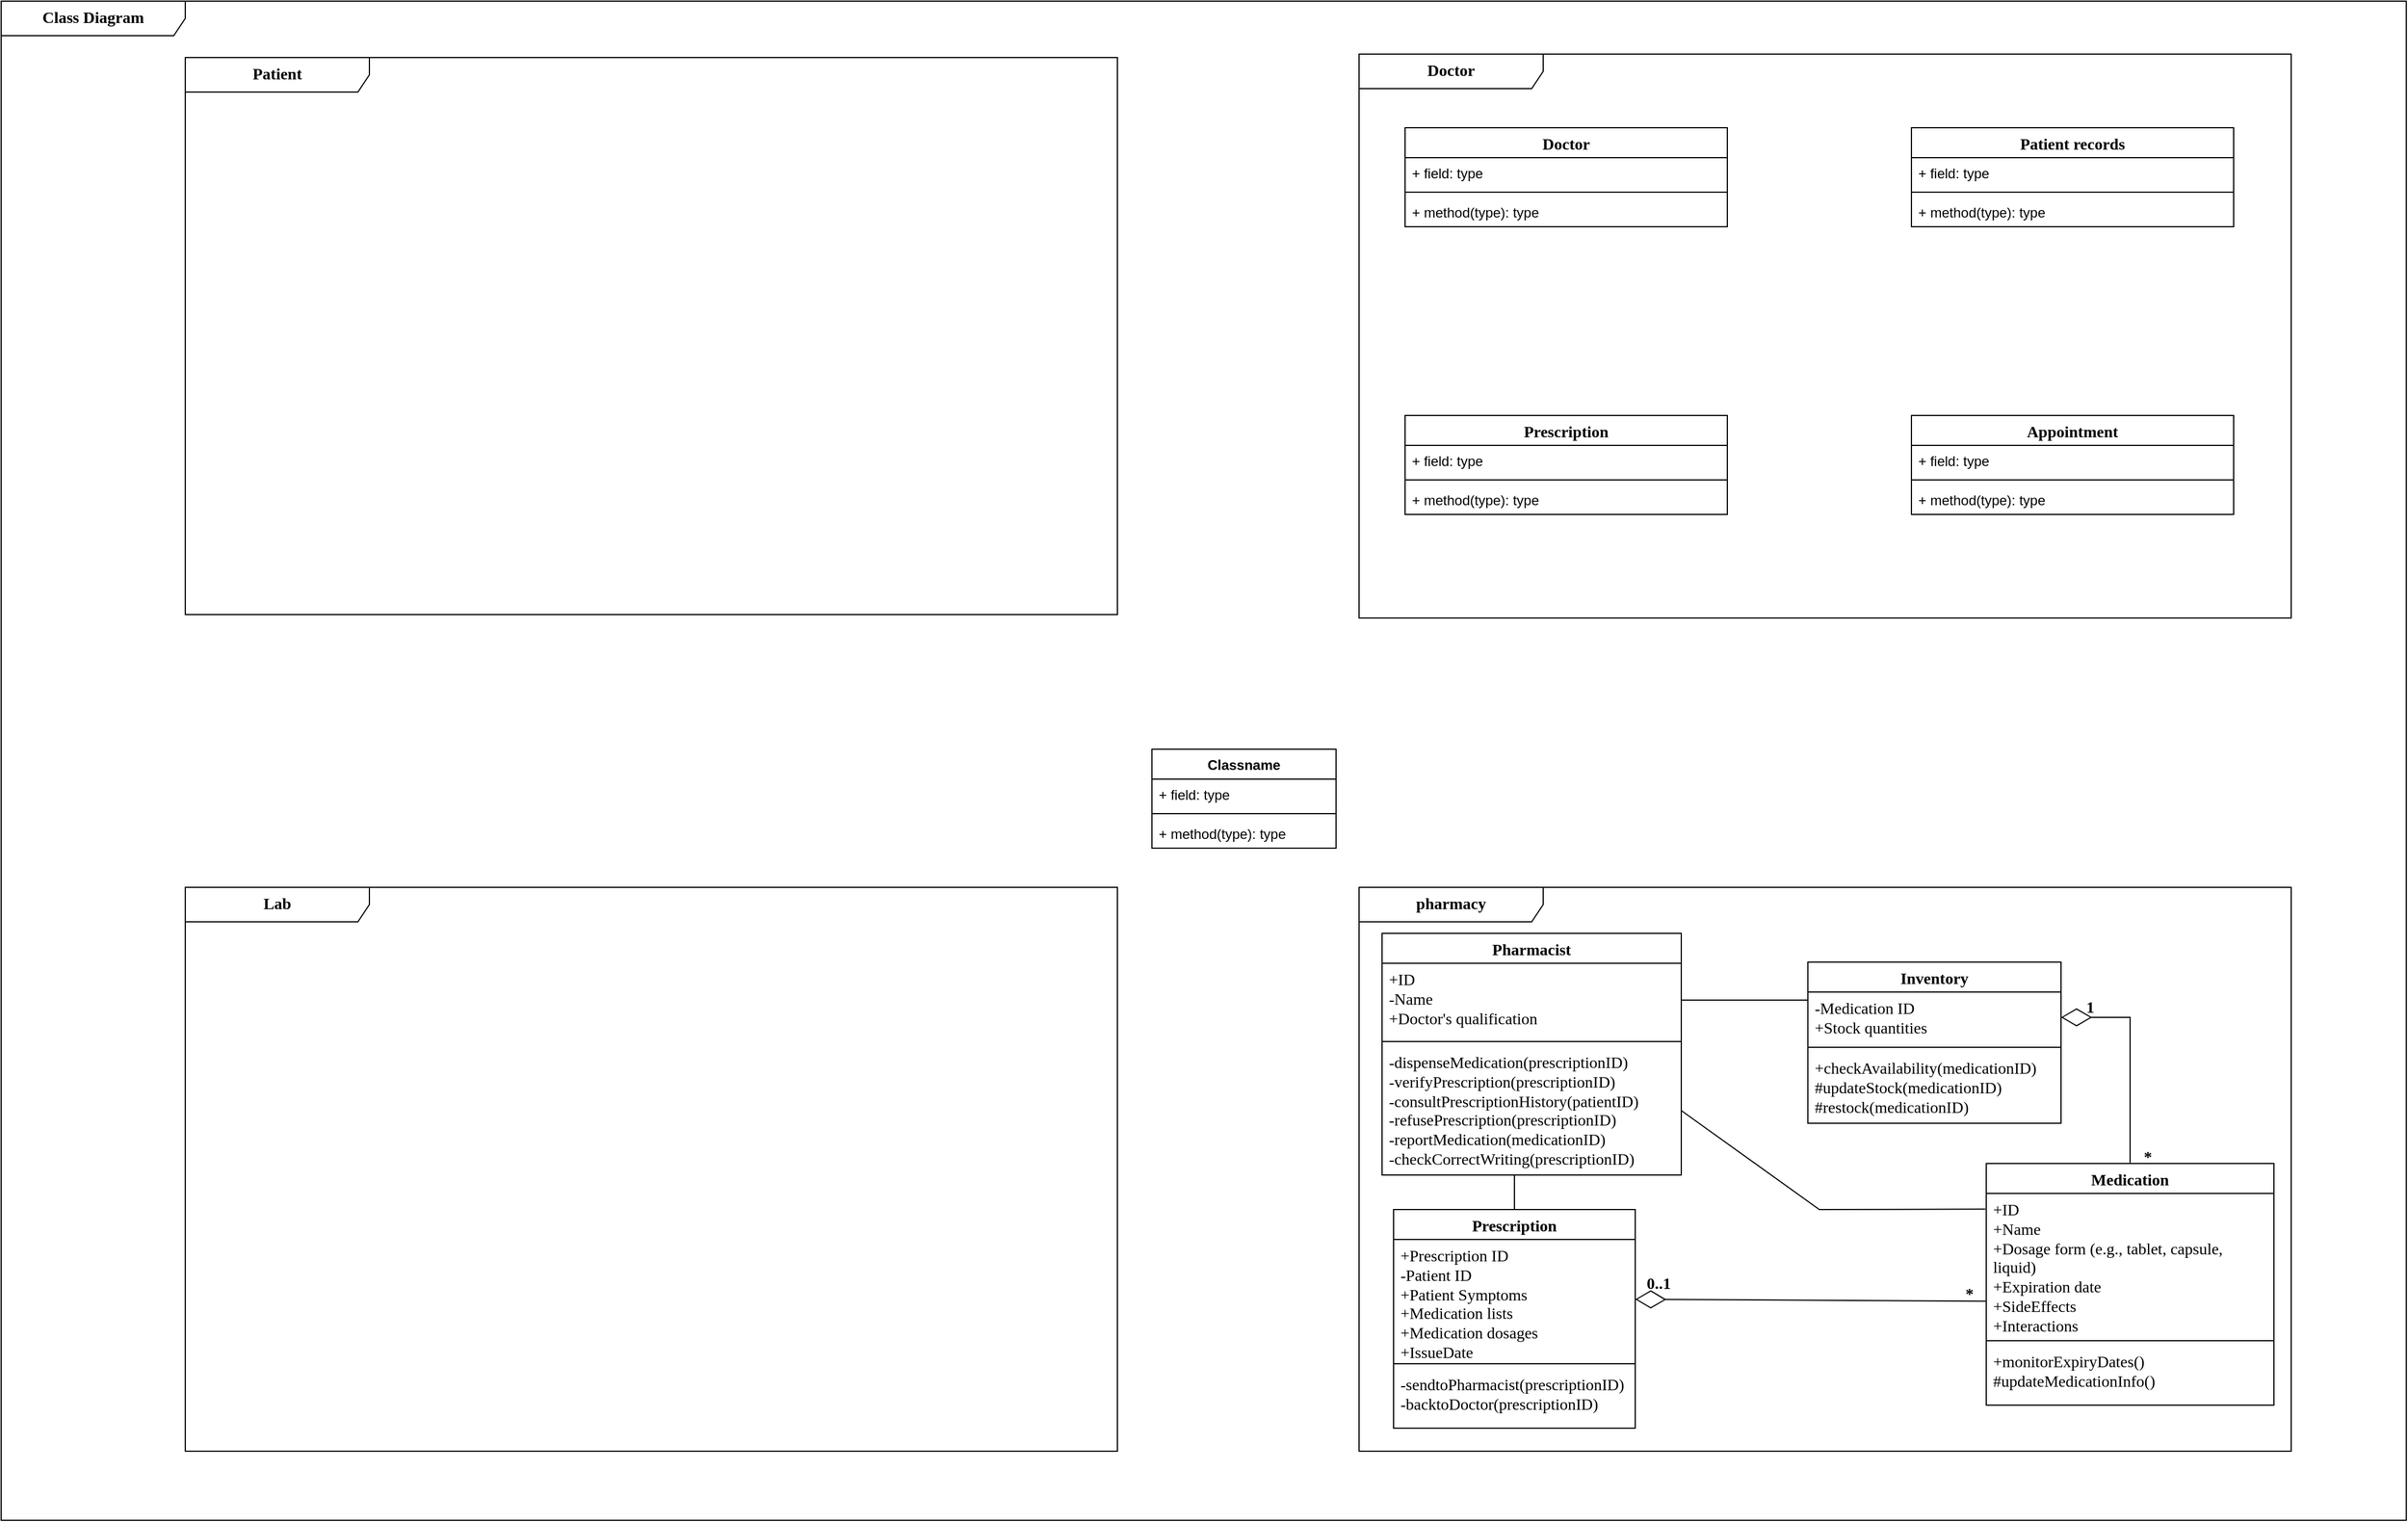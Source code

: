 <mxfile version="22.1.5" type="github">
  <diagram name="第 1 页" id="TqKDPVgios2m9M21Ib9q">
    <mxGraphModel dx="2592" dy="1640" grid="1" gridSize="10" guides="1" tooltips="1" connect="1" arrows="1" fold="1" page="1" pageScale="1" pageWidth="1169" pageHeight="827" math="0" shadow="0">
      <root>
        <mxCell id="0" />
        <mxCell id="1" parent="0" />
        <mxCell id="pDn7NoU3bp8SHhcb_bqM-1" value="&lt;font size=&quot;1&quot; face=&quot;Times New Roman&quot;&gt;&lt;b style=&quot;font-size: 14px;&quot;&gt;pharmacy&lt;/b&gt;&lt;/font&gt;" style="shape=umlFrame;whiteSpace=wrap;html=1;pointerEvents=0;recursiveResize=0;container=1;collapsible=0;width=160;" parent="1" vertex="1">
          <mxGeometry x="170" y="220" width="810" height="490" as="geometry" />
        </mxCell>
        <mxCell id="pDn7NoU3bp8SHhcb_bqM-29" value="Medication" style="swimlane;fontStyle=1;align=center;verticalAlign=top;childLayout=stackLayout;horizontal=1;startSize=26;horizontalStack=0;resizeParent=1;resizeParentMax=0;resizeLast=0;collapsible=1;marginBottom=0;whiteSpace=wrap;html=1;fontFamily=Times New Roman;fontSize=14;" parent="pDn7NoU3bp8SHhcb_bqM-1" vertex="1">
          <mxGeometry x="545" y="240" width="250" height="210" as="geometry" />
        </mxCell>
        <mxCell id="pDn7NoU3bp8SHhcb_bqM-30" value="+ID&lt;br&gt;+Name&lt;br style=&quot;font-size: 14px;&quot;&gt;+Dosage form (e.g., tablet, capsule, liquid)&lt;br style=&quot;font-size: 14px;&quot;&gt;+Expiration date&lt;br&gt;+SideEffects&lt;br&gt;+Interactions" style="text;strokeColor=none;fillColor=none;align=left;verticalAlign=top;spacingLeft=4;spacingRight=4;overflow=hidden;rotatable=0;points=[[0,0.5],[1,0.5]];portConstraint=eastwest;whiteSpace=wrap;html=1;fontFamily=Times New Roman;fontSize=14;" parent="pDn7NoU3bp8SHhcb_bqM-29" vertex="1">
          <mxGeometry y="26" width="250" height="124" as="geometry" />
        </mxCell>
        <mxCell id="pDn7NoU3bp8SHhcb_bqM-31" value="" style="line;strokeWidth=1;fillColor=none;align=left;verticalAlign=middle;spacingTop=-1;spacingLeft=3;spacingRight=3;rotatable=0;labelPosition=right;points=[];portConstraint=eastwest;strokeColor=inherit;" parent="pDn7NoU3bp8SHhcb_bqM-29" vertex="1">
          <mxGeometry y="150" width="250" height="8" as="geometry" />
        </mxCell>
        <mxCell id="pDn7NoU3bp8SHhcb_bqM-32" value="+monitorExpiryDates()&lt;br&gt;#updateMedicationInfo()&lt;br&gt;" style="text;strokeColor=none;fillColor=none;align=left;verticalAlign=top;spacingLeft=4;spacingRight=4;overflow=hidden;rotatable=0;points=[[0,0.5],[1,0.5]];portConstraint=eastwest;whiteSpace=wrap;html=1;fontFamily=Times New Roman;fontSize=14;" parent="pDn7NoU3bp8SHhcb_bqM-29" vertex="1">
          <mxGeometry y="158" width="250" height="52" as="geometry" />
        </mxCell>
        <mxCell id="pDn7NoU3bp8SHhcb_bqM-25" value="Inventory" style="swimlane;fontStyle=1;align=center;verticalAlign=top;childLayout=stackLayout;horizontal=1;startSize=26;horizontalStack=0;resizeParent=1;resizeParentMax=0;resizeLast=0;collapsible=1;marginBottom=0;whiteSpace=wrap;html=1;fontFamily=Times New Roman;fontSize=14;" parent="pDn7NoU3bp8SHhcb_bqM-1" vertex="1">
          <mxGeometry x="390" y="65" width="220" height="140" as="geometry" />
        </mxCell>
        <mxCell id="pDn7NoU3bp8SHhcb_bqM-26" value="-Medication ID&lt;br style=&quot;font-size: 14px;&quot;&gt;+Stock quantities" style="text;strokeColor=none;fillColor=none;align=left;verticalAlign=top;spacingLeft=4;spacingRight=4;overflow=hidden;rotatable=0;points=[[0,0.5],[1,0.5]];portConstraint=eastwest;whiteSpace=wrap;html=1;fontFamily=Times New Roman;fontSize=14;" parent="pDn7NoU3bp8SHhcb_bqM-25" vertex="1">
          <mxGeometry y="26" width="220" height="44" as="geometry" />
        </mxCell>
        <mxCell id="pDn7NoU3bp8SHhcb_bqM-27" value="" style="line;strokeWidth=1;fillColor=none;align=left;verticalAlign=middle;spacingTop=-1;spacingLeft=3;spacingRight=3;rotatable=0;labelPosition=right;points=[];portConstraint=eastwest;strokeColor=inherit;" parent="pDn7NoU3bp8SHhcb_bqM-25" vertex="1">
          <mxGeometry y="70" width="220" height="8" as="geometry" />
        </mxCell>
        <mxCell id="pDn7NoU3bp8SHhcb_bqM-28" value="+checkAvailability(medicationID)&lt;br&gt;#updateStock(medicationID)&lt;br&gt;#restock(medicationID)" style="text;strokeColor=none;fillColor=none;align=left;verticalAlign=top;spacingLeft=4;spacingRight=4;overflow=hidden;rotatable=0;points=[[0,0.5],[1,0.5]];portConstraint=eastwest;whiteSpace=wrap;html=1;fontFamily=Times New Roman;fontSize=14;" parent="pDn7NoU3bp8SHhcb_bqM-25" vertex="1">
          <mxGeometry y="78" width="220" height="62" as="geometry" />
        </mxCell>
        <mxCell id="pDn7NoU3bp8SHhcb_bqM-21" value="&lt;font style=&quot;font-size: 14px;&quot;&gt;Prescription&lt;/font&gt;" style="swimlane;fontStyle=1;align=center;verticalAlign=top;childLayout=stackLayout;horizontal=1;startSize=26;horizontalStack=0;resizeParent=1;resizeParentMax=0;resizeLast=0;collapsible=1;marginBottom=0;whiteSpace=wrap;html=1;fontFamily=Times New Roman;" parent="pDn7NoU3bp8SHhcb_bqM-1" vertex="1">
          <mxGeometry x="30" y="280" width="210" height="190" as="geometry">
            <mxRectangle x="30" y="280" width="110" height="30" as="alternateBounds" />
          </mxGeometry>
        </mxCell>
        <mxCell id="pDn7NoU3bp8SHhcb_bqM-22" value="+Prescription ID&lt;br&gt;-Patient ID&lt;br style=&quot;font-size: 14px;&quot;&gt;+Patient Symptoms&lt;br style=&quot;font-size: 14px;&quot;&gt;+Medication lists&lt;br style=&quot;font-size: 14px;&quot;&gt;+Medication dosages&lt;br&gt;+IssueDate" style="text;strokeColor=none;fillColor=none;align=left;verticalAlign=top;spacingLeft=4;spacingRight=4;overflow=hidden;rotatable=0;points=[[0,0.5],[1,0.5]];portConstraint=eastwest;whiteSpace=wrap;html=1;fontFamily=Times New Roman;fontSize=14;" parent="pDn7NoU3bp8SHhcb_bqM-21" vertex="1">
          <mxGeometry y="26" width="210" height="104" as="geometry" />
        </mxCell>
        <mxCell id="pDn7NoU3bp8SHhcb_bqM-23" value="" style="line;strokeWidth=1;fillColor=none;align=left;verticalAlign=middle;spacingTop=-1;spacingLeft=3;spacingRight=3;rotatable=0;labelPosition=right;points=[];portConstraint=eastwest;strokeColor=inherit;" parent="pDn7NoU3bp8SHhcb_bqM-21" vertex="1">
          <mxGeometry y="130" width="210" height="8" as="geometry" />
        </mxCell>
        <mxCell id="pDn7NoU3bp8SHhcb_bqM-24" value="-sendtoPharmacist(prescriptionID)&lt;br&gt;-backtoDoctor(prescriptionID)" style="text;strokeColor=none;fillColor=none;align=left;verticalAlign=top;spacingLeft=4;spacingRight=4;overflow=hidden;rotatable=0;points=[[0,0.5],[1,0.5]];portConstraint=eastwest;whiteSpace=wrap;html=1;fontFamily=Times New Roman;fontSize=14;" parent="pDn7NoU3bp8SHhcb_bqM-21" vertex="1">
          <mxGeometry y="138" width="210" height="52" as="geometry" />
        </mxCell>
        <mxCell id="pDn7NoU3bp8SHhcb_bqM-17" value="&lt;font style=&quot;font-size: 14px;&quot; face=&quot;Times New Roman&quot;&gt;Pharmacist&lt;/font&gt;" style="swimlane;fontStyle=1;align=center;verticalAlign=top;childLayout=stackLayout;horizontal=1;startSize=26;horizontalStack=0;resizeParent=1;resizeParentMax=0;resizeLast=0;collapsible=1;marginBottom=0;whiteSpace=wrap;html=1;" parent="pDn7NoU3bp8SHhcb_bqM-1" vertex="1">
          <mxGeometry x="20" y="40" width="260" height="210" as="geometry" />
        </mxCell>
        <mxCell id="pDn7NoU3bp8SHhcb_bqM-18" value="+ID&lt;br&gt;-Name&lt;br style=&quot;font-size: 14px;&quot;&gt;+Doctor&#39;s qualification" style="text;strokeColor=none;fillColor=none;align=left;verticalAlign=top;spacingLeft=4;spacingRight=4;overflow=hidden;rotatable=0;points=[[0,0.5],[1,0.5]];portConstraint=eastwest;whiteSpace=wrap;html=1;fontFamily=Times New Roman;fontSize=14;" parent="pDn7NoU3bp8SHhcb_bqM-17" vertex="1">
          <mxGeometry y="26" width="260" height="64" as="geometry" />
        </mxCell>
        <mxCell id="pDn7NoU3bp8SHhcb_bqM-19" value="" style="line;strokeWidth=1;fillColor=none;align=left;verticalAlign=middle;spacingTop=-1;spacingLeft=3;spacingRight=3;rotatable=0;labelPosition=right;points=[];portConstraint=eastwest;strokeColor=inherit;" parent="pDn7NoU3bp8SHhcb_bqM-17" vertex="1">
          <mxGeometry y="90" width="260" height="8" as="geometry" />
        </mxCell>
        <mxCell id="pDn7NoU3bp8SHhcb_bqM-20" value="&lt;font style=&quot;font-size: 14px;&quot;&gt;-dispenseMedication(prescriptionID)&lt;br style=&quot;font-size: 14px;&quot;&gt;&lt;/font&gt;-verifyPrescription(prescriptionID)&lt;br&gt;&lt;font style=&quot;font-size: 14px;&quot;&gt;-consultPrescriptionHistory(patientID)&lt;br&gt;-refusePrescription(prescriptionID)&lt;br&gt;-reportMedication(medicationID)&lt;br&gt;-checkCorrectWriting(prescriptionID)&lt;br style=&quot;font-size: 14px;&quot;&gt;&lt;/font&gt;" style="text;strokeColor=none;fillColor=none;align=left;verticalAlign=top;spacingLeft=4;spacingRight=4;overflow=hidden;rotatable=0;points=[[0,0.5],[1,0.5]];portConstraint=eastwest;whiteSpace=wrap;html=1;fontFamily=Times New Roman;fontSize=14;" parent="pDn7NoU3bp8SHhcb_bqM-17" vertex="1">
          <mxGeometry y="98" width="260" height="112" as="geometry" />
        </mxCell>
        <mxCell id="pDn7NoU3bp8SHhcb_bqM-35" value="" style="endArrow=diamondThin;endFill=0;endSize=24;html=1;rounded=0;exitX=1;exitY=0.687;exitDx=0;exitDy=0;entryX=1;entryY=0.5;entryDx=0;entryDy=0;exitPerimeter=0;" parent="pDn7NoU3bp8SHhcb_bqM-1" source="pDn7NoU3bp8SHhcb_bqM-40" target="pDn7NoU3bp8SHhcb_bqM-22" edge="1">
          <mxGeometry width="160" relative="1" as="geometry">
            <mxPoint x="545" y="320" as="sourcePoint" />
            <mxPoint x="190" y="358" as="targetPoint" />
          </mxGeometry>
        </mxCell>
        <mxCell id="pDn7NoU3bp8SHhcb_bqM-38" value="" style="endArrow=diamondThin;endFill=0;endSize=24;html=1;rounded=0;exitX=0.5;exitY=0;exitDx=0;exitDy=0;entryX=1;entryY=0.5;entryDx=0;entryDy=0;" parent="pDn7NoU3bp8SHhcb_bqM-1" source="pDn7NoU3bp8SHhcb_bqM-29" target="pDn7NoU3bp8SHhcb_bqM-26" edge="1">
          <mxGeometry width="160" relative="1" as="geometry">
            <mxPoint x="670" y="105" as="sourcePoint" />
            <mxPoint x="740" y="185" as="targetPoint" />
            <Array as="points">
              <mxPoint x="670" y="113" />
            </Array>
          </mxGeometry>
        </mxCell>
        <mxCell id="pDn7NoU3bp8SHhcb_bqM-40" value="*" style="text;html=1;align=center;verticalAlign=middle;resizable=0;points=[];autosize=1;strokeColor=none;fillColor=none;fontFamily=Times New Roman;fontSize=14;fontStyle=1" parent="pDn7NoU3bp8SHhcb_bqM-1" vertex="1">
          <mxGeometry x="515" y="339" width="30" height="30" as="geometry" />
        </mxCell>
        <mxCell id="pDn7NoU3bp8SHhcb_bqM-41" value="0..1" style="text;html=1;align=center;verticalAlign=middle;resizable=0;points=[];autosize=1;strokeColor=none;fillColor=none;fontSize=14;fontFamily=Times New Roman;fontStyle=1" parent="pDn7NoU3bp8SHhcb_bqM-1" vertex="1">
          <mxGeometry x="240" y="330" width="40" height="30" as="geometry" />
        </mxCell>
        <mxCell id="pDn7NoU3bp8SHhcb_bqM-43" value="1" style="text;html=1;align=center;verticalAlign=middle;resizable=0;points=[];autosize=1;strokeColor=none;fillColor=none;fontFamily=Times New Roman;fontStyle=1;fontSize=14;" parent="pDn7NoU3bp8SHhcb_bqM-1" vertex="1">
          <mxGeometry x="620" y="90" width="30" height="30" as="geometry" />
        </mxCell>
        <mxCell id="pDn7NoU3bp8SHhcb_bqM-44" value="*" style="text;html=1;align=center;verticalAlign=middle;resizable=0;points=[];autosize=1;strokeColor=none;fillColor=none;fontFamily=Times New Roman;fontSize=14;fontStyle=1" parent="pDn7NoU3bp8SHhcb_bqM-1" vertex="1">
          <mxGeometry x="670" y="220" width="30" height="30" as="geometry" />
        </mxCell>
        <mxCell id="pDn7NoU3bp8SHhcb_bqM-45" value="" style="endArrow=none;html=1;rounded=0;exitX=1;exitY=0.5;exitDx=0;exitDy=0;" parent="pDn7NoU3bp8SHhcb_bqM-1" source="pDn7NoU3bp8SHhcb_bqM-18" edge="1">
          <mxGeometry width="50" height="50" relative="1" as="geometry">
            <mxPoint x="440" y="260" as="sourcePoint" />
            <mxPoint x="390" y="98" as="targetPoint" />
          </mxGeometry>
        </mxCell>
        <mxCell id="pDn7NoU3bp8SHhcb_bqM-46" value="" style="endArrow=none;html=1;rounded=0;entryX=0.5;entryY=0;entryDx=0;entryDy=0;" parent="pDn7NoU3bp8SHhcb_bqM-1" target="pDn7NoU3bp8SHhcb_bqM-21" edge="1">
          <mxGeometry width="50" height="50" relative="1" as="geometry">
            <mxPoint x="135" y="250" as="sourcePoint" />
            <mxPoint x="400" y="133" as="targetPoint" />
          </mxGeometry>
        </mxCell>
        <mxCell id="c0HvoUAESxkcImYlUgtg-1" value="" style="endArrow=none;html=1;rounded=0;exitX=1;exitY=0.5;exitDx=0;exitDy=0;entryX=-0.003;entryY=0.11;entryDx=0;entryDy=0;entryPerimeter=0;" parent="pDn7NoU3bp8SHhcb_bqM-1" source="pDn7NoU3bp8SHhcb_bqM-20" target="pDn7NoU3bp8SHhcb_bqM-30" edge="1">
          <mxGeometry width="50" height="50" relative="1" as="geometry">
            <mxPoint x="290" y="108" as="sourcePoint" />
            <mxPoint x="540" y="280" as="targetPoint" />
            <Array as="points">
              <mxPoint x="400" y="280" />
            </Array>
          </mxGeometry>
        </mxCell>
        <mxCell id="cErcUJjnt0wg8BuDWPs1-8" value="&lt;font style=&quot;font-size: 14px;&quot; face=&quot;Times New Roman&quot;&gt;&lt;b&gt;Class Diagram&lt;/b&gt;&lt;/font&gt;" style="shape=umlFrame;whiteSpace=wrap;html=1;pointerEvents=0;recursiveResize=0;container=1;collapsible=0;width=160;" vertex="1" parent="1">
          <mxGeometry x="-1010" y="-550" width="2090" height="1320" as="geometry" />
        </mxCell>
        <mxCell id="cErcUJjnt0wg8BuDWPs1-9" value="&lt;b&gt;&lt;font face=&quot;Times New Roman&quot; style=&quot;font-size: 14px;&quot;&gt;Lab&lt;/font&gt;&lt;/b&gt;" style="shape=umlFrame;whiteSpace=wrap;html=1;pointerEvents=0;recursiveResize=0;container=1;collapsible=0;width=160;" vertex="1" parent="cErcUJjnt0wg8BuDWPs1-8">
          <mxGeometry x="160" y="770" width="810" height="490" as="geometry" />
        </mxCell>
        <mxCell id="cErcUJjnt0wg8BuDWPs1-14" value="&lt;font size=&quot;1&quot; face=&quot;Times New Roman&quot;&gt;&lt;b style=&quot;font-size: 14px;&quot;&gt;Patient&lt;/b&gt;&lt;/font&gt;" style="shape=umlFrame;whiteSpace=wrap;html=1;pointerEvents=0;recursiveResize=0;container=1;collapsible=0;width=160;" vertex="1" parent="cErcUJjnt0wg8BuDWPs1-8">
          <mxGeometry x="160" y="49" width="810" height="484" as="geometry" />
        </mxCell>
        <mxCell id="cErcUJjnt0wg8BuDWPs1-7" value="&lt;font style=&quot;font-size: 14px;&quot; face=&quot;Times New Roman&quot;&gt;&lt;b&gt;Doctor&lt;/b&gt;&lt;/font&gt;" style="shape=umlFrame;whiteSpace=wrap;html=1;pointerEvents=0;recursiveResize=0;container=1;collapsible=0;width=160;" vertex="1" parent="cErcUJjnt0wg8BuDWPs1-8">
          <mxGeometry x="1180" y="46" width="810" height="490" as="geometry" />
        </mxCell>
        <mxCell id="cErcUJjnt0wg8BuDWPs1-15" value="&lt;font style=&quot;font-size: 14px;&quot; face=&quot;Times New Roman&quot;&gt;Doctor&lt;/font&gt;" style="swimlane;fontStyle=1;align=center;verticalAlign=top;childLayout=stackLayout;horizontal=1;startSize=26;horizontalStack=0;resizeParent=1;resizeParentMax=0;resizeLast=0;collapsible=1;marginBottom=0;whiteSpace=wrap;html=1;" vertex="1" parent="cErcUJjnt0wg8BuDWPs1-7">
          <mxGeometry x="40" y="64" width="280" height="86" as="geometry" />
        </mxCell>
        <mxCell id="cErcUJjnt0wg8BuDWPs1-16" value="+ field: type" style="text;strokeColor=none;fillColor=none;align=left;verticalAlign=top;spacingLeft=4;spacingRight=4;overflow=hidden;rotatable=0;points=[[0,0.5],[1,0.5]];portConstraint=eastwest;whiteSpace=wrap;html=1;" vertex="1" parent="cErcUJjnt0wg8BuDWPs1-15">
          <mxGeometry y="26" width="280" height="26" as="geometry" />
        </mxCell>
        <mxCell id="cErcUJjnt0wg8BuDWPs1-17" value="" style="line;strokeWidth=1;fillColor=none;align=left;verticalAlign=middle;spacingTop=-1;spacingLeft=3;spacingRight=3;rotatable=0;labelPosition=right;points=[];portConstraint=eastwest;strokeColor=inherit;" vertex="1" parent="cErcUJjnt0wg8BuDWPs1-15">
          <mxGeometry y="52" width="280" height="8" as="geometry" />
        </mxCell>
        <mxCell id="cErcUJjnt0wg8BuDWPs1-18" value="+ method(type): type" style="text;strokeColor=none;fillColor=none;align=left;verticalAlign=top;spacingLeft=4;spacingRight=4;overflow=hidden;rotatable=0;points=[[0,0.5],[1,0.5]];portConstraint=eastwest;whiteSpace=wrap;html=1;" vertex="1" parent="cErcUJjnt0wg8BuDWPs1-15">
          <mxGeometry y="60" width="280" height="26" as="geometry" />
        </mxCell>
        <mxCell id="cErcUJjnt0wg8BuDWPs1-19" value="&lt;font face=&quot;Times New Roman&quot; style=&quot;font-size: 14px;&quot;&gt;Prescription&lt;/font&gt;" style="swimlane;fontStyle=1;align=center;verticalAlign=top;childLayout=stackLayout;horizontal=1;startSize=26;horizontalStack=0;resizeParent=1;resizeParentMax=0;resizeLast=0;collapsible=1;marginBottom=0;whiteSpace=wrap;html=1;" vertex="1" parent="cErcUJjnt0wg8BuDWPs1-7">
          <mxGeometry x="40" y="314" width="280" height="86" as="geometry" />
        </mxCell>
        <mxCell id="cErcUJjnt0wg8BuDWPs1-20" value="+ field: type" style="text;strokeColor=none;fillColor=none;align=left;verticalAlign=top;spacingLeft=4;spacingRight=4;overflow=hidden;rotatable=0;points=[[0,0.5],[1,0.5]];portConstraint=eastwest;whiteSpace=wrap;html=1;" vertex="1" parent="cErcUJjnt0wg8BuDWPs1-19">
          <mxGeometry y="26" width="280" height="26" as="geometry" />
        </mxCell>
        <mxCell id="cErcUJjnt0wg8BuDWPs1-21" value="" style="line;strokeWidth=1;fillColor=none;align=left;verticalAlign=middle;spacingTop=-1;spacingLeft=3;spacingRight=3;rotatable=0;labelPosition=right;points=[];portConstraint=eastwest;strokeColor=inherit;" vertex="1" parent="cErcUJjnt0wg8BuDWPs1-19">
          <mxGeometry y="52" width="280" height="8" as="geometry" />
        </mxCell>
        <mxCell id="cErcUJjnt0wg8BuDWPs1-22" value="+ method(type): type" style="text;strokeColor=none;fillColor=none;align=left;verticalAlign=top;spacingLeft=4;spacingRight=4;overflow=hidden;rotatable=0;points=[[0,0.5],[1,0.5]];portConstraint=eastwest;whiteSpace=wrap;html=1;" vertex="1" parent="cErcUJjnt0wg8BuDWPs1-19">
          <mxGeometry y="60" width="280" height="26" as="geometry" />
        </mxCell>
        <mxCell id="cErcUJjnt0wg8BuDWPs1-23" value="&lt;font face=&quot;Times New Roman&quot; style=&quot;font-size: 14px;&quot;&gt;Appointment&lt;/font&gt;" style="swimlane;fontStyle=1;align=center;verticalAlign=top;childLayout=stackLayout;horizontal=1;startSize=26;horizontalStack=0;resizeParent=1;resizeParentMax=0;resizeLast=0;collapsible=1;marginBottom=0;whiteSpace=wrap;html=1;" vertex="1" parent="cErcUJjnt0wg8BuDWPs1-7">
          <mxGeometry x="480" y="314" width="280" height="86" as="geometry" />
        </mxCell>
        <mxCell id="cErcUJjnt0wg8BuDWPs1-24" value="+ field: type" style="text;strokeColor=none;fillColor=none;align=left;verticalAlign=top;spacingLeft=4;spacingRight=4;overflow=hidden;rotatable=0;points=[[0,0.5],[1,0.5]];portConstraint=eastwest;whiteSpace=wrap;html=1;" vertex="1" parent="cErcUJjnt0wg8BuDWPs1-23">
          <mxGeometry y="26" width="280" height="26" as="geometry" />
        </mxCell>
        <mxCell id="cErcUJjnt0wg8BuDWPs1-25" value="" style="line;strokeWidth=1;fillColor=none;align=left;verticalAlign=middle;spacingTop=-1;spacingLeft=3;spacingRight=3;rotatable=0;labelPosition=right;points=[];portConstraint=eastwest;strokeColor=inherit;" vertex="1" parent="cErcUJjnt0wg8BuDWPs1-23">
          <mxGeometry y="52" width="280" height="8" as="geometry" />
        </mxCell>
        <mxCell id="cErcUJjnt0wg8BuDWPs1-26" value="+ method(type): type" style="text;strokeColor=none;fillColor=none;align=left;verticalAlign=top;spacingLeft=4;spacingRight=4;overflow=hidden;rotatable=0;points=[[0,0.5],[1,0.5]];portConstraint=eastwest;whiteSpace=wrap;html=1;" vertex="1" parent="cErcUJjnt0wg8BuDWPs1-23">
          <mxGeometry y="60" width="280" height="26" as="geometry" />
        </mxCell>
        <mxCell id="cErcUJjnt0wg8BuDWPs1-31" value="&lt;font face=&quot;Times New Roman&quot; style=&quot;font-size: 14px;&quot;&gt;Patient records&lt;/font&gt;" style="swimlane;fontStyle=1;align=center;verticalAlign=top;childLayout=stackLayout;horizontal=1;startSize=26;horizontalStack=0;resizeParent=1;resizeParentMax=0;resizeLast=0;collapsible=1;marginBottom=0;whiteSpace=wrap;html=1;" vertex="1" parent="cErcUJjnt0wg8BuDWPs1-7">
          <mxGeometry x="480" y="64" width="280" height="86" as="geometry" />
        </mxCell>
        <mxCell id="cErcUJjnt0wg8BuDWPs1-32" value="+ field: type" style="text;strokeColor=none;fillColor=none;align=left;verticalAlign=top;spacingLeft=4;spacingRight=4;overflow=hidden;rotatable=0;points=[[0,0.5],[1,0.5]];portConstraint=eastwest;whiteSpace=wrap;html=1;" vertex="1" parent="cErcUJjnt0wg8BuDWPs1-31">
          <mxGeometry y="26" width="280" height="26" as="geometry" />
        </mxCell>
        <mxCell id="cErcUJjnt0wg8BuDWPs1-33" value="" style="line;strokeWidth=1;fillColor=none;align=left;verticalAlign=middle;spacingTop=-1;spacingLeft=3;spacingRight=3;rotatable=0;labelPosition=right;points=[];portConstraint=eastwest;strokeColor=inherit;" vertex="1" parent="cErcUJjnt0wg8BuDWPs1-31">
          <mxGeometry y="52" width="280" height="8" as="geometry" />
        </mxCell>
        <mxCell id="cErcUJjnt0wg8BuDWPs1-34" value="+ method(type): type" style="text;strokeColor=none;fillColor=none;align=left;verticalAlign=top;spacingLeft=4;spacingRight=4;overflow=hidden;rotatable=0;points=[[0,0.5],[1,0.5]];portConstraint=eastwest;whiteSpace=wrap;html=1;" vertex="1" parent="cErcUJjnt0wg8BuDWPs1-31">
          <mxGeometry y="60" width="280" height="26" as="geometry" />
        </mxCell>
        <mxCell id="cErcUJjnt0wg8BuDWPs1-10" value="Classname" style="swimlane;fontStyle=1;align=center;verticalAlign=top;childLayout=stackLayout;horizontal=1;startSize=26;horizontalStack=0;resizeParent=1;resizeParentMax=0;resizeLast=0;collapsible=1;marginBottom=0;whiteSpace=wrap;html=1;" vertex="1" parent="cErcUJjnt0wg8BuDWPs1-8">
          <mxGeometry x="1000" y="650" width="160" height="86" as="geometry" />
        </mxCell>
        <mxCell id="cErcUJjnt0wg8BuDWPs1-11" value="+ field: type" style="text;strokeColor=none;fillColor=none;align=left;verticalAlign=top;spacingLeft=4;spacingRight=4;overflow=hidden;rotatable=0;points=[[0,0.5],[1,0.5]];portConstraint=eastwest;whiteSpace=wrap;html=1;" vertex="1" parent="cErcUJjnt0wg8BuDWPs1-10">
          <mxGeometry y="26" width="160" height="26" as="geometry" />
        </mxCell>
        <mxCell id="cErcUJjnt0wg8BuDWPs1-12" value="" style="line;strokeWidth=1;fillColor=none;align=left;verticalAlign=middle;spacingTop=-1;spacingLeft=3;spacingRight=3;rotatable=0;labelPosition=right;points=[];portConstraint=eastwest;strokeColor=inherit;" vertex="1" parent="cErcUJjnt0wg8BuDWPs1-10">
          <mxGeometry y="52" width="160" height="8" as="geometry" />
        </mxCell>
        <mxCell id="cErcUJjnt0wg8BuDWPs1-13" value="+ method(type): type" style="text;strokeColor=none;fillColor=none;align=left;verticalAlign=top;spacingLeft=4;spacingRight=4;overflow=hidden;rotatable=0;points=[[0,0.5],[1,0.5]];portConstraint=eastwest;whiteSpace=wrap;html=1;" vertex="1" parent="cErcUJjnt0wg8BuDWPs1-10">
          <mxGeometry y="60" width="160" height="26" as="geometry" />
        </mxCell>
      </root>
    </mxGraphModel>
  </diagram>
</mxfile>
